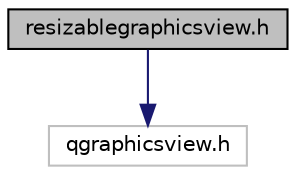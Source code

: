 digraph "resizablegraphicsview.h"
{
 // LATEX_PDF_SIZE
  edge [fontname="Helvetica",fontsize="10",labelfontname="Helvetica",labelfontsize="10"];
  node [fontname="Helvetica",fontsize="10",shape=record];
  Node1 [label="resizablegraphicsview.h",height=0.2,width=0.4,color="black", fillcolor="grey75", style="filled", fontcolor="black",tooltip="Graphic view impl to fit scene of any size."];
  Node1 -> Node2 [color="midnightblue",fontsize="10",style="solid",fontname="Helvetica"];
  Node2 [label="qgraphicsview.h",height=0.2,width=0.4,color="grey75", fillcolor="white", style="filled",tooltip=" "];
}
